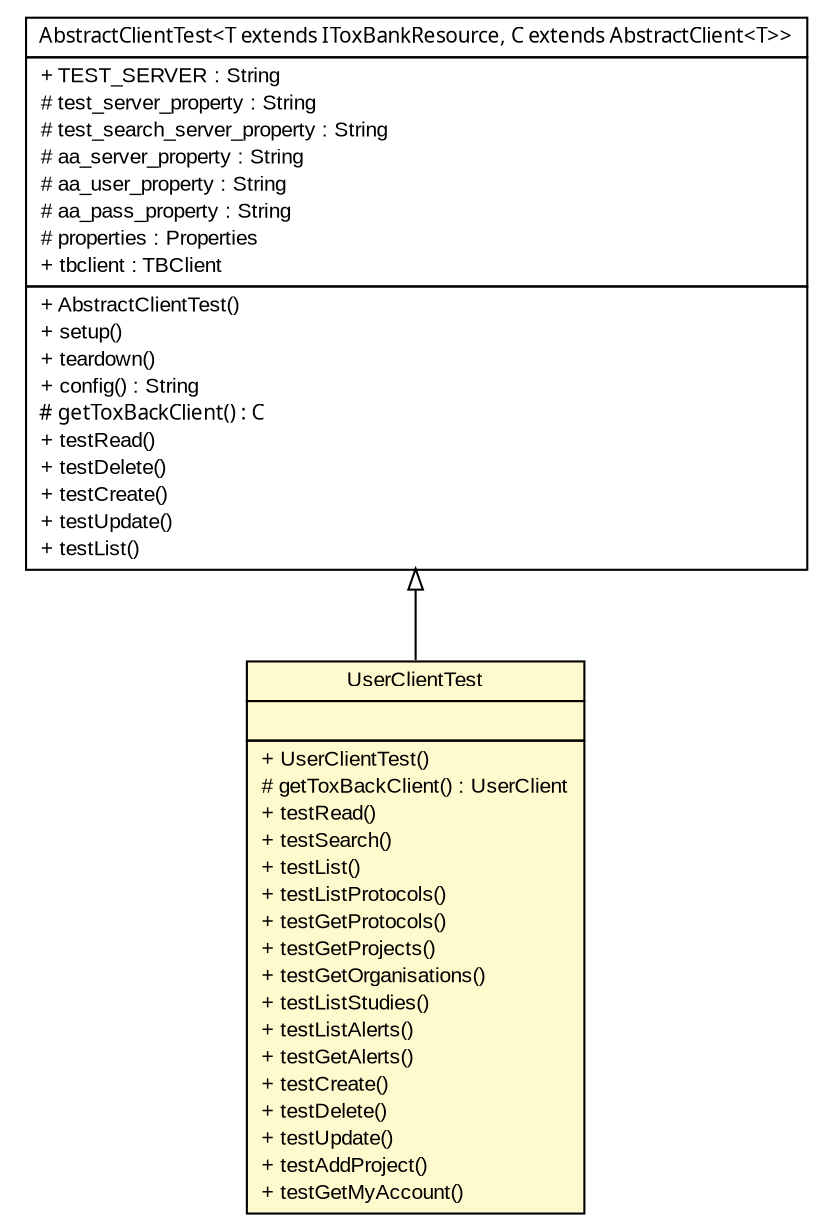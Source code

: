 #!/usr/local/bin/dot
#
# Class diagram 
# Generated by UmlGraph version 4.6 (http://www.spinellis.gr/sw/umlgraph)
#

digraph G {
	edge [fontname="arial",fontsize=10,labelfontname="arial",labelfontsize=10];
	node [fontname="arial",fontsize=10,shape=plaintext];
	// net.toxbank.client.resource.UserClientTest
	c14 [label=<<table border="0" cellborder="1" cellspacing="0" cellpadding="2" port="p" bgcolor="lemonChiffon" href="./UserClientTest.html">
		<tr><td><table border="0" cellspacing="0" cellpadding="1">
			<tr><td> UserClientTest </td></tr>
		</table></td></tr>
		<tr><td><table border="0" cellspacing="0" cellpadding="1">
			<tr><td align="left">  </td></tr>
		</table></td></tr>
		<tr><td><table border="0" cellspacing="0" cellpadding="1">
			<tr><td align="left"> + UserClientTest() </td></tr>
			<tr><td align="left"> # getToxBackClient() : UserClient </td></tr>
			<tr><td align="left"> + testRead() </td></tr>
			<tr><td align="left"> + testSearch() </td></tr>
			<tr><td align="left"> + testList() </td></tr>
			<tr><td align="left"> + testListProtocols() </td></tr>
			<tr><td align="left"> + testGetProtocols() </td></tr>
			<tr><td align="left"> + testGetProjects() </td></tr>
			<tr><td align="left"> + testGetOrganisations() </td></tr>
			<tr><td align="left"> + testListStudies() </td></tr>
			<tr><td align="left"> + testListAlerts() </td></tr>
			<tr><td align="left"> + testGetAlerts() </td></tr>
			<tr><td align="left"> + testCreate() </td></tr>
			<tr><td align="left"> + testDelete() </td></tr>
			<tr><td align="left"> + testUpdate() </td></tr>
			<tr><td align="left"> + testAddProject() </td></tr>
			<tr><td align="left"> + testGetMyAccount() </td></tr>
		</table></td></tr>
		</table>>, fontname="arial", fontcolor="black", fontsize=10.0];
	// net.toxbank.client.resource.AbstractClientTest<T extends net.toxbank.client.resource.IToxBankResource, C extends net.toxbank.client.resource.AbstractClient<T>>
	c35 [label=<<table border="0" cellborder="1" cellspacing="0" cellpadding="2" port="p" href="./AbstractClientTest.html">
		<tr><td><table border="0" cellspacing="0" cellpadding="1">
			<tr><td><font face="ariali"> AbstractClientTest&lt;T extends IToxBankResource, C extends AbstractClient&lt;T&gt;&gt; </font></td></tr>
		</table></td></tr>
		<tr><td><table border="0" cellspacing="0" cellpadding="1">
			<tr><td align="left"> + TEST_SERVER : String </td></tr>
			<tr><td align="left"> # test_server_property : String </td></tr>
			<tr><td align="left"> # test_search_server_property : String </td></tr>
			<tr><td align="left"> # aa_server_property : String </td></tr>
			<tr><td align="left"> # aa_user_property : String </td></tr>
			<tr><td align="left"> # aa_pass_property : String </td></tr>
			<tr><td align="left"> # properties : Properties </td></tr>
			<tr><td align="left"> + tbclient : TBClient </td></tr>
		</table></td></tr>
		<tr><td><table border="0" cellspacing="0" cellpadding="1">
			<tr><td align="left"> + AbstractClientTest() </td></tr>
			<tr><td align="left"> + setup() </td></tr>
			<tr><td align="left"> + teardown() </td></tr>
			<tr><td align="left"> + config() : String </td></tr>
			<tr><td align="left"><font face="ariali" point-size="10.0"> # getToxBackClient() : C </font></td></tr>
			<tr><td align="left"> + testRead() </td></tr>
			<tr><td align="left"> + testDelete() </td></tr>
			<tr><td align="left"> + testCreate() </td></tr>
			<tr><td align="left"> + testUpdate() </td></tr>
			<tr><td align="left"> + testList() </td></tr>
		</table></td></tr>
		</table>>, fontname="arial", fontcolor="black", fontsize=10.0];
	//net.toxbank.client.resource.UserClientTest extends net.toxbank.client.resource.AbstractClientTest<net.toxbank.client.resource.User, net.toxbank.client.resource.UserClient>
	c35:p -> c14:p [dir=back,arrowtail=empty];
}

